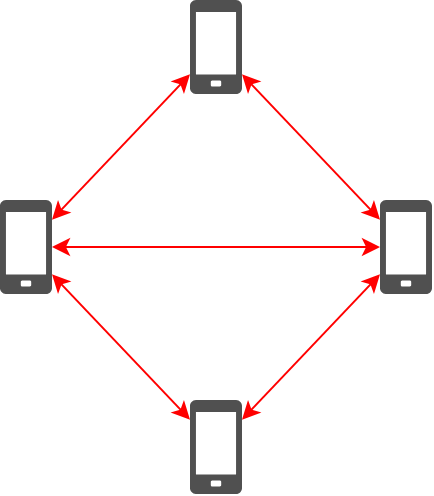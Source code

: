 <mxfile version="22.0.3" type="device">
  <diagram name="Page-1" id="wOeO3cUnQPQfx3-XggEp">
    <mxGraphModel dx="989" dy="586" grid="1" gridSize="10" guides="1" tooltips="1" connect="1" arrows="1" fold="1" page="1" pageScale="1" pageWidth="850" pageHeight="1100" math="0" shadow="0">
      <root>
        <mxCell id="0" />
        <mxCell id="1" parent="0" />
        <mxCell id="ELAeSi0steQ9deMOiPDI-4" value="" style="sketch=0;pointerEvents=1;shadow=0;dashed=0;html=1;strokeColor=none;fillColor=#505050;labelPosition=center;verticalLabelPosition=bottom;verticalAlign=top;outlineConnect=0;align=center;shape=mxgraph.office.devices.cell_phone_generic;" vertex="1" parent="1">
          <mxGeometry x="135" y="130" width="26" height="47" as="geometry" />
        </mxCell>
        <mxCell id="ELAeSi0steQ9deMOiPDI-8" style="rounded=0;orthogonalLoop=1;jettySize=auto;html=1;startArrow=classic;startFill=1;strokeColor=#FF0000;" edge="1" parent="1" source="ELAeSi0steQ9deMOiPDI-5" target="ELAeSi0steQ9deMOiPDI-4">
          <mxGeometry relative="1" as="geometry" />
        </mxCell>
        <mxCell id="ELAeSi0steQ9deMOiPDI-5" value="" style="sketch=0;pointerEvents=1;shadow=0;dashed=0;html=1;strokeColor=none;fillColor=#505050;labelPosition=center;verticalLabelPosition=bottom;verticalAlign=top;outlineConnect=0;align=center;shape=mxgraph.office.devices.cell_phone_generic;" vertex="1" parent="1">
          <mxGeometry x="325" y="130" width="26" height="47" as="geometry" />
        </mxCell>
        <mxCell id="ELAeSi0steQ9deMOiPDI-7" style="rounded=0;orthogonalLoop=1;jettySize=auto;html=1;endArrow=classic;endFill=1;startArrow=classic;startFill=1;strokeColor=#FF0000;" edge="1" parent="1" source="ELAeSi0steQ9deMOiPDI-6" target="ELAeSi0steQ9deMOiPDI-5">
          <mxGeometry relative="1" as="geometry" />
        </mxCell>
        <mxCell id="ELAeSi0steQ9deMOiPDI-9" style="rounded=0;orthogonalLoop=1;jettySize=auto;html=1;startArrow=classic;startFill=1;strokeColor=#FF0000;" edge="1" parent="1" source="ELAeSi0steQ9deMOiPDI-6" target="ELAeSi0steQ9deMOiPDI-4">
          <mxGeometry relative="1" as="geometry" />
        </mxCell>
        <mxCell id="ELAeSi0steQ9deMOiPDI-6" value="" style="sketch=0;pointerEvents=1;shadow=0;dashed=0;html=1;strokeColor=none;fillColor=#505050;labelPosition=center;verticalLabelPosition=bottom;verticalAlign=top;outlineConnect=0;align=center;shape=mxgraph.office.devices.cell_phone_generic;" vertex="1" parent="1">
          <mxGeometry x="230" y="230" width="26" height="47" as="geometry" />
        </mxCell>
        <mxCell id="ELAeSi0steQ9deMOiPDI-16" style="rounded=0;orthogonalLoop=1;jettySize=auto;html=1;startArrow=classic;startFill=1;strokeColor=#FF0000;" edge="1" parent="1" source="ELAeSi0steQ9deMOiPDI-15" target="ELAeSi0steQ9deMOiPDI-5">
          <mxGeometry relative="1" as="geometry" />
        </mxCell>
        <mxCell id="ELAeSi0steQ9deMOiPDI-17" style="rounded=0;orthogonalLoop=1;jettySize=auto;html=1;startArrow=classic;startFill=1;strokeColor=#FF0000;" edge="1" parent="1" source="ELAeSi0steQ9deMOiPDI-15" target="ELAeSi0steQ9deMOiPDI-4">
          <mxGeometry relative="1" as="geometry" />
        </mxCell>
        <mxCell id="ELAeSi0steQ9deMOiPDI-15" value="" style="sketch=0;pointerEvents=1;shadow=0;dashed=0;html=1;strokeColor=none;fillColor=#505050;labelPosition=center;verticalLabelPosition=bottom;verticalAlign=top;outlineConnect=0;align=center;shape=mxgraph.office.devices.cell_phone_generic;" vertex="1" parent="1">
          <mxGeometry x="230" y="30" width="26" height="47" as="geometry" />
        </mxCell>
      </root>
    </mxGraphModel>
  </diagram>
</mxfile>
